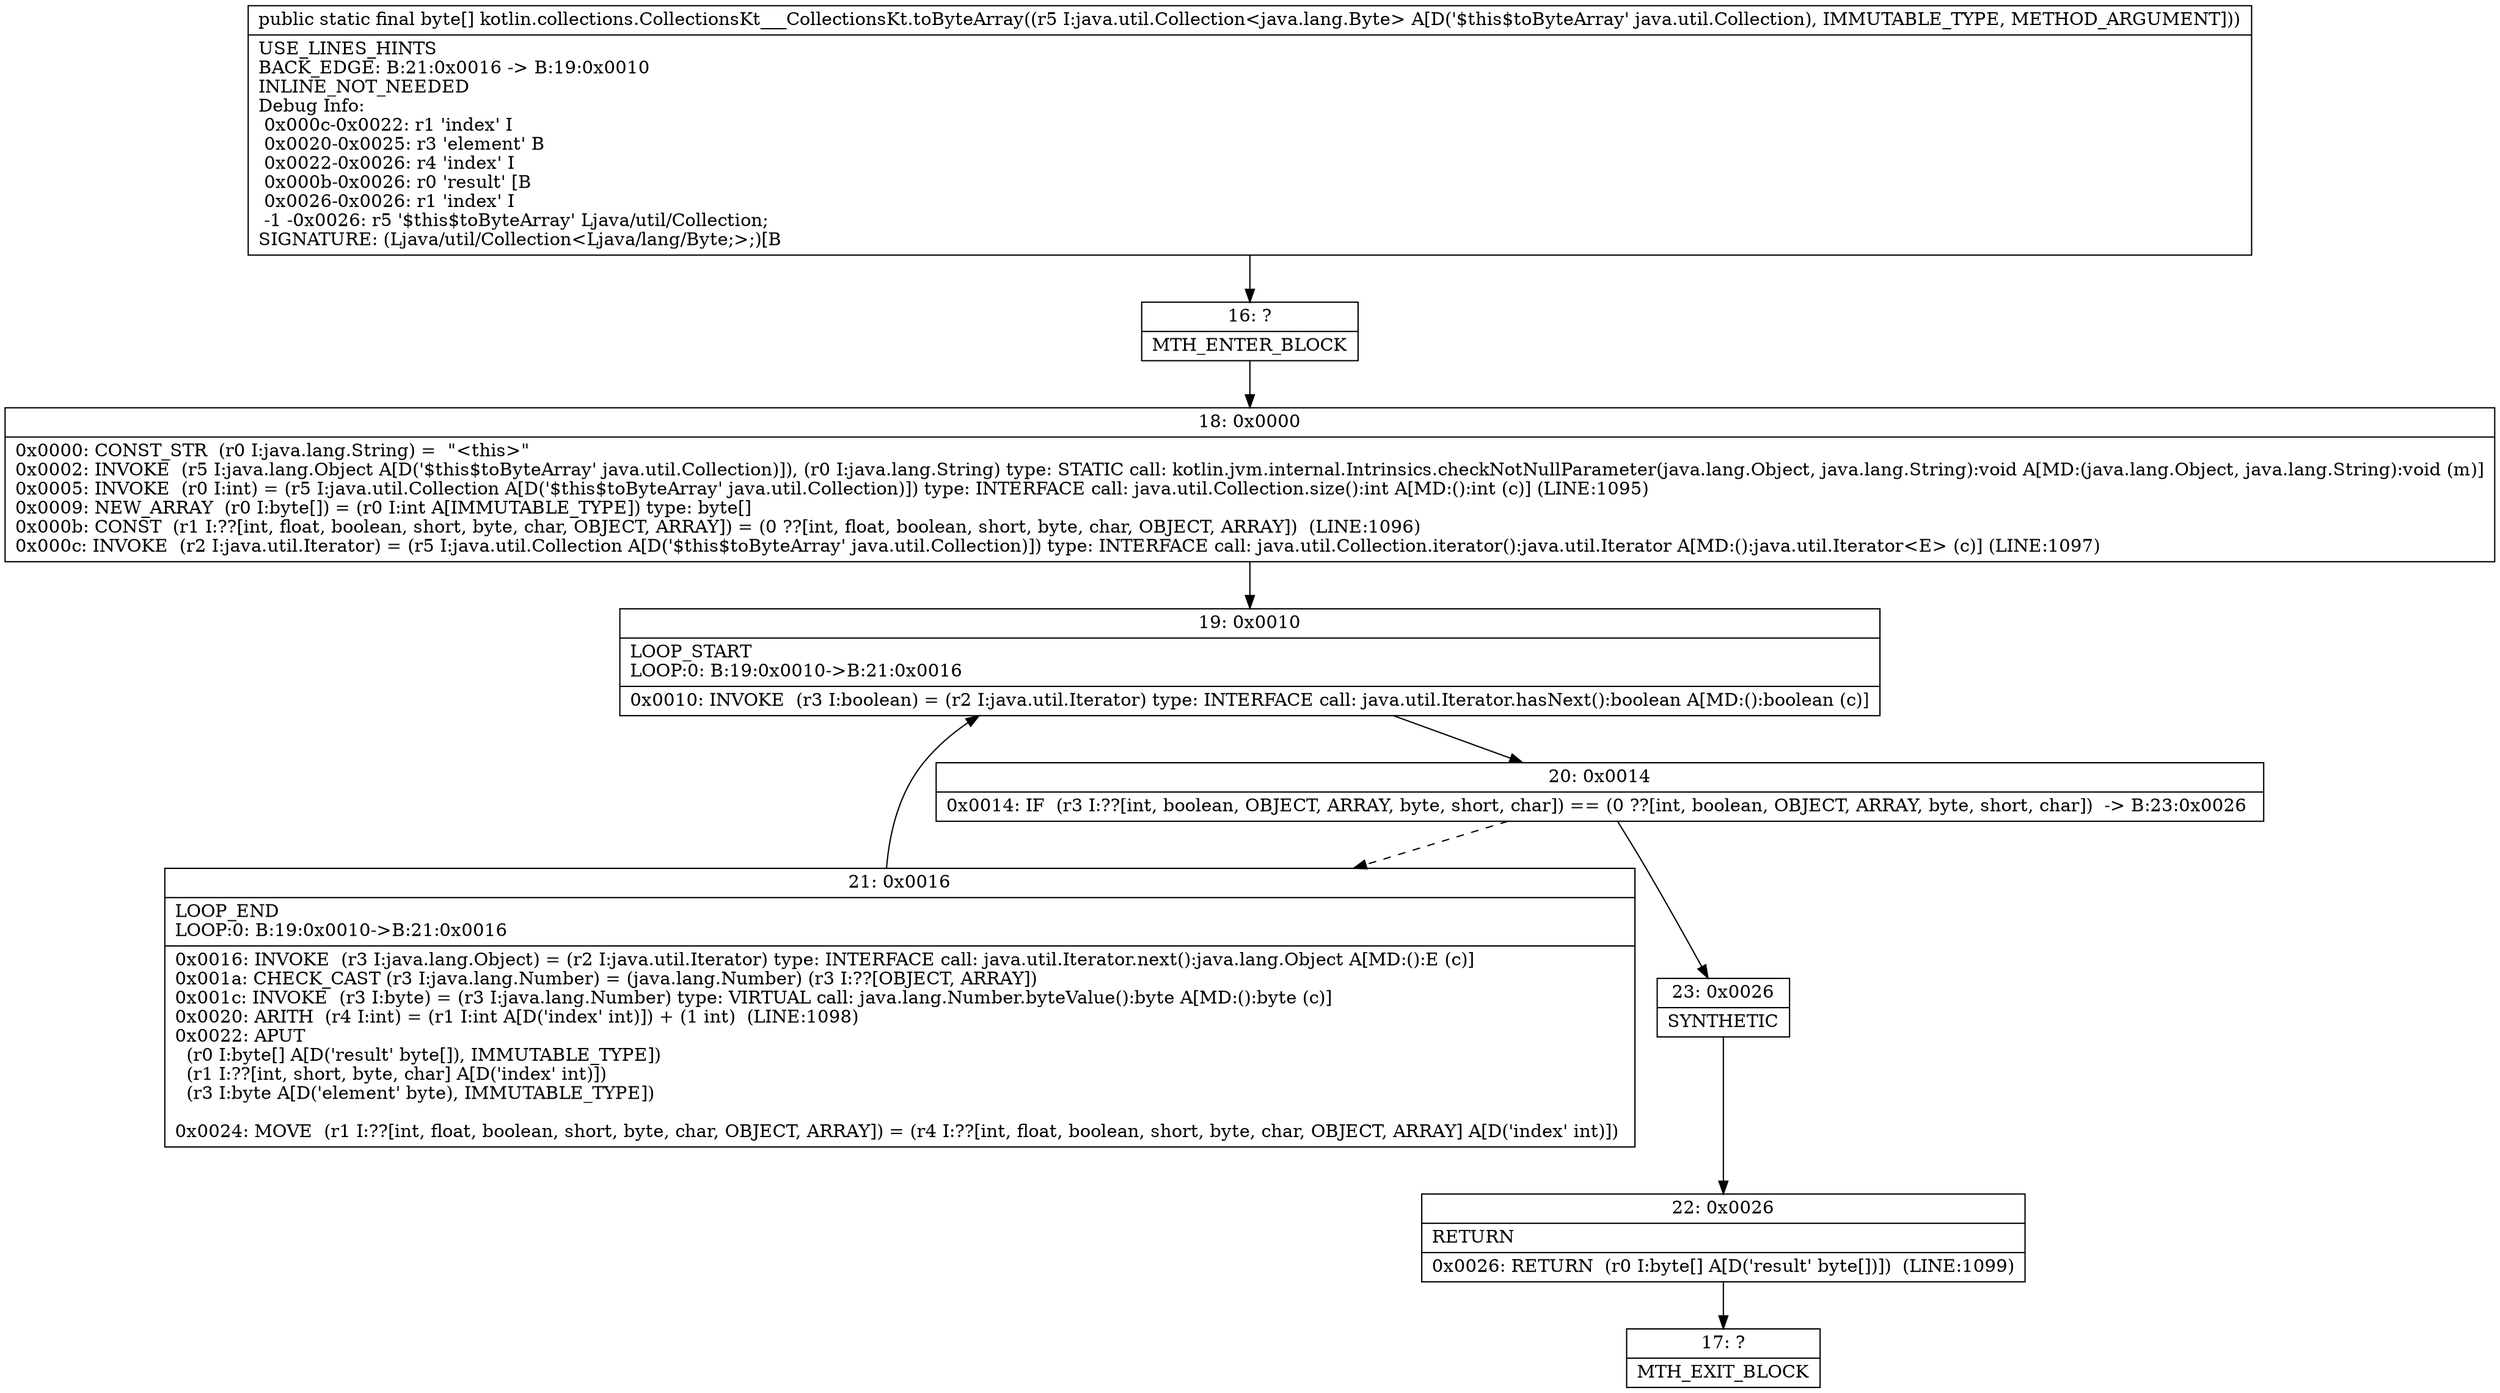 digraph "CFG forkotlin.collections.CollectionsKt___CollectionsKt.toByteArray(Ljava\/util\/Collection;)[B" {
Node_16 [shape=record,label="{16\:\ ?|MTH_ENTER_BLOCK\l}"];
Node_18 [shape=record,label="{18\:\ 0x0000|0x0000: CONST_STR  (r0 I:java.lang.String) =  \"\<this\>\" \l0x0002: INVOKE  (r5 I:java.lang.Object A[D('$this$toByteArray' java.util.Collection)]), (r0 I:java.lang.String) type: STATIC call: kotlin.jvm.internal.Intrinsics.checkNotNullParameter(java.lang.Object, java.lang.String):void A[MD:(java.lang.Object, java.lang.String):void (m)]\l0x0005: INVOKE  (r0 I:int) = (r5 I:java.util.Collection A[D('$this$toByteArray' java.util.Collection)]) type: INTERFACE call: java.util.Collection.size():int A[MD:():int (c)] (LINE:1095)\l0x0009: NEW_ARRAY  (r0 I:byte[]) = (r0 I:int A[IMMUTABLE_TYPE]) type: byte[] \l0x000b: CONST  (r1 I:??[int, float, boolean, short, byte, char, OBJECT, ARRAY]) = (0 ??[int, float, boolean, short, byte, char, OBJECT, ARRAY])  (LINE:1096)\l0x000c: INVOKE  (r2 I:java.util.Iterator) = (r5 I:java.util.Collection A[D('$this$toByteArray' java.util.Collection)]) type: INTERFACE call: java.util.Collection.iterator():java.util.Iterator A[MD:():java.util.Iterator\<E\> (c)] (LINE:1097)\l}"];
Node_19 [shape=record,label="{19\:\ 0x0010|LOOP_START\lLOOP:0: B:19:0x0010\-\>B:21:0x0016\l|0x0010: INVOKE  (r3 I:boolean) = (r2 I:java.util.Iterator) type: INTERFACE call: java.util.Iterator.hasNext():boolean A[MD:():boolean (c)]\l}"];
Node_20 [shape=record,label="{20\:\ 0x0014|0x0014: IF  (r3 I:??[int, boolean, OBJECT, ARRAY, byte, short, char]) == (0 ??[int, boolean, OBJECT, ARRAY, byte, short, char])  \-\> B:23:0x0026 \l}"];
Node_21 [shape=record,label="{21\:\ 0x0016|LOOP_END\lLOOP:0: B:19:0x0010\-\>B:21:0x0016\l|0x0016: INVOKE  (r3 I:java.lang.Object) = (r2 I:java.util.Iterator) type: INTERFACE call: java.util.Iterator.next():java.lang.Object A[MD:():E (c)]\l0x001a: CHECK_CAST (r3 I:java.lang.Number) = (java.lang.Number) (r3 I:??[OBJECT, ARRAY]) \l0x001c: INVOKE  (r3 I:byte) = (r3 I:java.lang.Number) type: VIRTUAL call: java.lang.Number.byteValue():byte A[MD:():byte (c)]\l0x0020: ARITH  (r4 I:int) = (r1 I:int A[D('index' int)]) + (1 int)  (LINE:1098)\l0x0022: APUT  \l  (r0 I:byte[] A[D('result' byte[]), IMMUTABLE_TYPE])\l  (r1 I:??[int, short, byte, char] A[D('index' int)])\l  (r3 I:byte A[D('element' byte), IMMUTABLE_TYPE])\l \l0x0024: MOVE  (r1 I:??[int, float, boolean, short, byte, char, OBJECT, ARRAY]) = (r4 I:??[int, float, boolean, short, byte, char, OBJECT, ARRAY] A[D('index' int)]) \l}"];
Node_23 [shape=record,label="{23\:\ 0x0026|SYNTHETIC\l}"];
Node_22 [shape=record,label="{22\:\ 0x0026|RETURN\l|0x0026: RETURN  (r0 I:byte[] A[D('result' byte[])])  (LINE:1099)\l}"];
Node_17 [shape=record,label="{17\:\ ?|MTH_EXIT_BLOCK\l}"];
MethodNode[shape=record,label="{public static final byte[] kotlin.collections.CollectionsKt___CollectionsKt.toByteArray((r5 I:java.util.Collection\<java.lang.Byte\> A[D('$this$toByteArray' java.util.Collection), IMMUTABLE_TYPE, METHOD_ARGUMENT]))  | USE_LINES_HINTS\lBACK_EDGE: B:21:0x0016 \-\> B:19:0x0010\lINLINE_NOT_NEEDED\lDebug Info:\l  0x000c\-0x0022: r1 'index' I\l  0x0020\-0x0025: r3 'element' B\l  0x0022\-0x0026: r4 'index' I\l  0x000b\-0x0026: r0 'result' [B\l  0x0026\-0x0026: r1 'index' I\l  \-1 \-0x0026: r5 '$this$toByteArray' Ljava\/util\/Collection;\lSIGNATURE: (Ljava\/util\/Collection\<Ljava\/lang\/Byte;\>;)[B\l}"];
MethodNode -> Node_16;Node_16 -> Node_18;
Node_18 -> Node_19;
Node_19 -> Node_20;
Node_20 -> Node_21[style=dashed];
Node_20 -> Node_23;
Node_21 -> Node_19;
Node_23 -> Node_22;
Node_22 -> Node_17;
}


